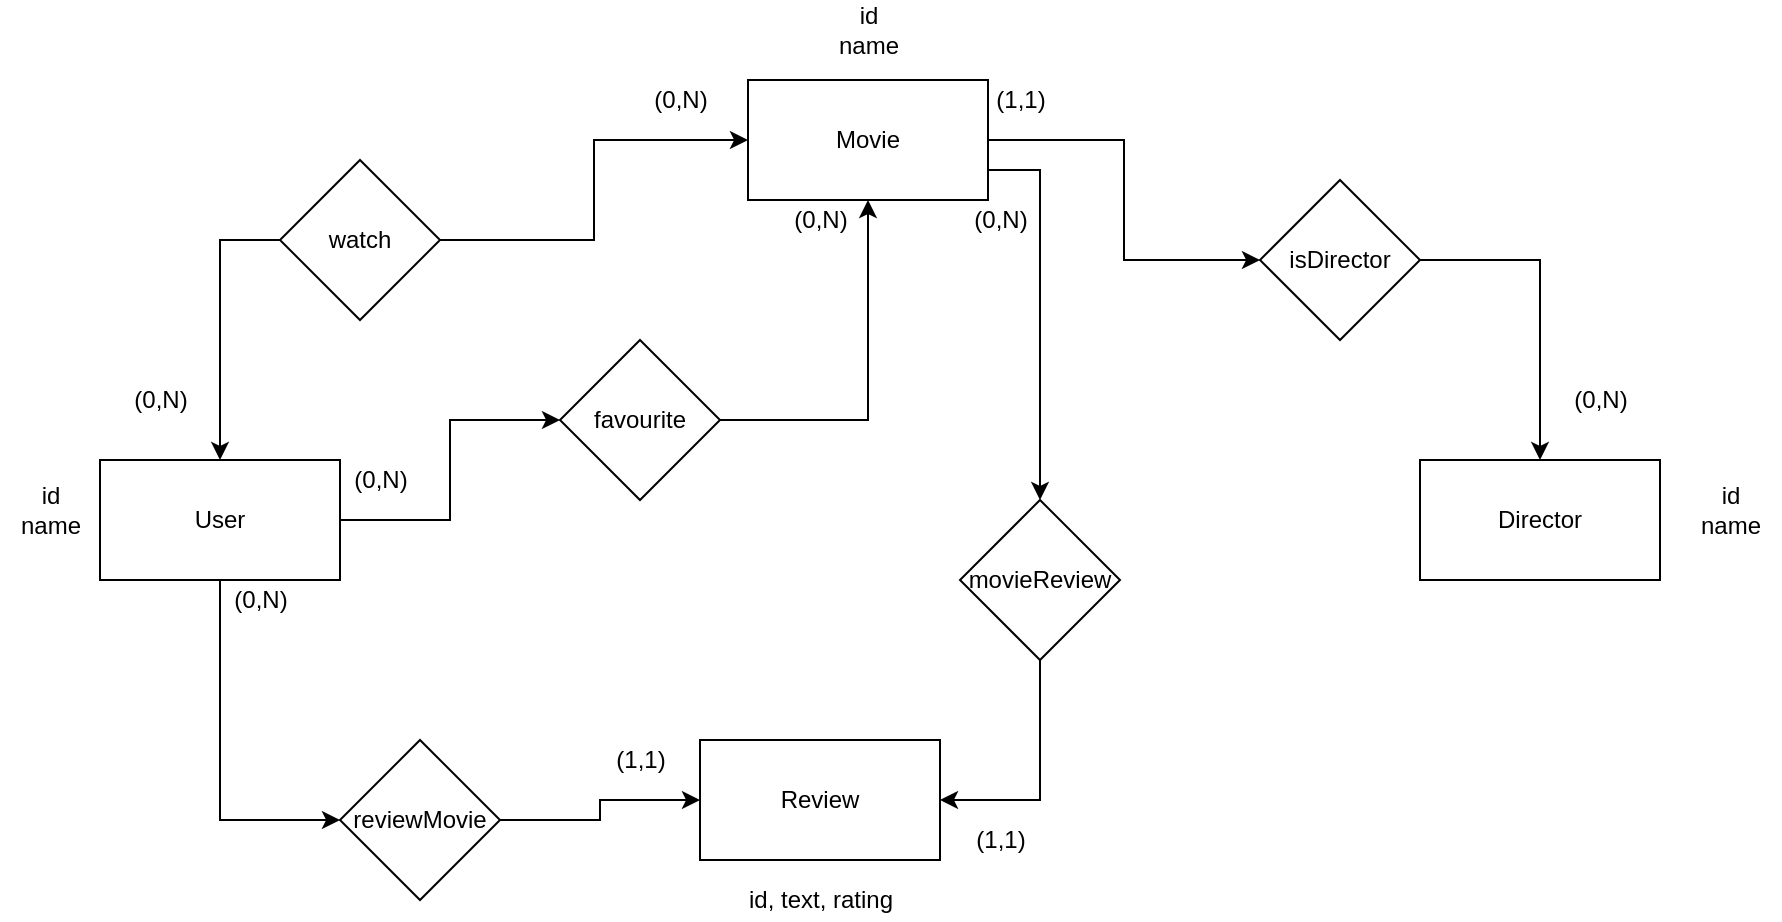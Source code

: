 <mxfile version="14.6.13" type="device"><diagram id="TNw6p3XGE4i5nzgkGj1F" name="Page-1"><mxGraphModel dx="2365" dy="769" grid="1" gridSize="10" guides="1" tooltips="1" connect="1" arrows="1" fold="1" page="1" pageScale="1" pageWidth="827" pageHeight="1169" math="0" shadow="0"><root><mxCell id="0"/><mxCell id="1" parent="0"/><mxCell id="Akwuq-2cojHfvKaUZQ-m-10" style="edgeStyle=orthogonalEdgeStyle;rounded=0;orthogonalLoop=1;jettySize=auto;html=1;exitX=1;exitY=0.5;exitDx=0;exitDy=0;entryX=0;entryY=0.5;entryDx=0;entryDy=0;" edge="1" parent="1" source="Akwuq-2cojHfvKaUZQ-m-1" target="Akwuq-2cojHfvKaUZQ-m-9"><mxGeometry relative="1" as="geometry"/></mxCell><mxCell id="Akwuq-2cojHfvKaUZQ-m-24" style="edgeStyle=orthogonalEdgeStyle;rounded=0;orthogonalLoop=1;jettySize=auto;html=1;exitX=1;exitY=0.75;exitDx=0;exitDy=0;" edge="1" parent="1" source="Akwuq-2cojHfvKaUZQ-m-1" target="Akwuq-2cojHfvKaUZQ-m-23"><mxGeometry relative="1" as="geometry"/></mxCell><mxCell id="Akwuq-2cojHfvKaUZQ-m-1" value="Movie" style="rounded=0;whiteSpace=wrap;html=1;" vertex="1" parent="1"><mxGeometry x="354" y="60" width="120" height="60" as="geometry"/></mxCell><mxCell id="Akwuq-2cojHfvKaUZQ-m-15" style="edgeStyle=orthogonalEdgeStyle;rounded=0;orthogonalLoop=1;jettySize=auto;html=1;exitX=1;exitY=0.5;exitDx=0;exitDy=0;entryX=0;entryY=0.5;entryDx=0;entryDy=0;" edge="1" parent="1" source="Akwuq-2cojHfvKaUZQ-m-2" target="Akwuq-2cojHfvKaUZQ-m-14"><mxGeometry relative="1" as="geometry"/></mxCell><mxCell id="Akwuq-2cojHfvKaUZQ-m-21" style="edgeStyle=orthogonalEdgeStyle;rounded=0;orthogonalLoop=1;jettySize=auto;html=1;exitX=0.5;exitY=1;exitDx=0;exitDy=0;entryX=0;entryY=0.5;entryDx=0;entryDy=0;" edge="1" parent="1" source="Akwuq-2cojHfvKaUZQ-m-2" target="Akwuq-2cojHfvKaUZQ-m-20"><mxGeometry relative="1" as="geometry"/></mxCell><mxCell id="Akwuq-2cojHfvKaUZQ-m-2" value="User" style="rounded=0;whiteSpace=wrap;html=1;" vertex="1" parent="1"><mxGeometry x="30" y="250" width="120" height="60" as="geometry"/></mxCell><mxCell id="Akwuq-2cojHfvKaUZQ-m-3" value="Director" style="rounded=0;whiteSpace=wrap;html=1;" vertex="1" parent="1"><mxGeometry x="690" y="250" width="120" height="60" as="geometry"/></mxCell><mxCell id="Akwuq-2cojHfvKaUZQ-m-5" style="edgeStyle=orthogonalEdgeStyle;rounded=0;orthogonalLoop=1;jettySize=auto;html=1;exitX=0;exitY=0.5;exitDx=0;exitDy=0;entryX=0.5;entryY=0;entryDx=0;entryDy=0;" edge="1" parent="1" source="Akwuq-2cojHfvKaUZQ-m-4" target="Akwuq-2cojHfvKaUZQ-m-2"><mxGeometry relative="1" as="geometry"/></mxCell><mxCell id="Akwuq-2cojHfvKaUZQ-m-6" style="edgeStyle=orthogonalEdgeStyle;rounded=0;orthogonalLoop=1;jettySize=auto;html=1;exitX=1;exitY=0.5;exitDx=0;exitDy=0;" edge="1" parent="1" source="Akwuq-2cojHfvKaUZQ-m-4" target="Akwuq-2cojHfvKaUZQ-m-1"><mxGeometry relative="1" as="geometry"/></mxCell><mxCell id="Akwuq-2cojHfvKaUZQ-m-4" value="watch" style="rhombus;whiteSpace=wrap;html=1;" vertex="1" parent="1"><mxGeometry x="120" y="100" width="80" height="80" as="geometry"/></mxCell><mxCell id="Akwuq-2cojHfvKaUZQ-m-7" value="(0,N)" style="text;html=1;align=center;verticalAlign=middle;resizable=0;points=[];autosize=1;strokeColor=none;" vertex="1" parent="1"><mxGeometry x="40" y="210" width="40" height="20" as="geometry"/></mxCell><mxCell id="Akwuq-2cojHfvKaUZQ-m-8" value="(0,N)" style="text;html=1;align=center;verticalAlign=middle;resizable=0;points=[];autosize=1;strokeColor=none;" vertex="1" parent="1"><mxGeometry x="300" y="60" width="40" height="20" as="geometry"/></mxCell><mxCell id="Akwuq-2cojHfvKaUZQ-m-11" style="edgeStyle=orthogonalEdgeStyle;rounded=0;orthogonalLoop=1;jettySize=auto;html=1;exitX=1;exitY=0.5;exitDx=0;exitDy=0;" edge="1" parent="1" source="Akwuq-2cojHfvKaUZQ-m-9" target="Akwuq-2cojHfvKaUZQ-m-3"><mxGeometry relative="1" as="geometry"/></mxCell><mxCell id="Akwuq-2cojHfvKaUZQ-m-9" value="isDirector" style="rhombus;whiteSpace=wrap;html=1;" vertex="1" parent="1"><mxGeometry x="610" y="110" width="80" height="80" as="geometry"/></mxCell><mxCell id="Akwuq-2cojHfvKaUZQ-m-12" value="(1,1)" style="text;html=1;align=center;verticalAlign=middle;resizable=0;points=[];autosize=1;strokeColor=none;" vertex="1" parent="1"><mxGeometry x="470" y="60" width="40" height="20" as="geometry"/></mxCell><mxCell id="Akwuq-2cojHfvKaUZQ-m-13" value="(0,N)" style="text;html=1;align=center;verticalAlign=middle;resizable=0;points=[];autosize=1;strokeColor=none;" vertex="1" parent="1"><mxGeometry x="760" y="210" width="40" height="20" as="geometry"/></mxCell><mxCell id="Akwuq-2cojHfvKaUZQ-m-16" style="edgeStyle=orthogonalEdgeStyle;rounded=0;orthogonalLoop=1;jettySize=auto;html=1;exitX=1;exitY=0.5;exitDx=0;exitDy=0;" edge="1" parent="1" source="Akwuq-2cojHfvKaUZQ-m-14" target="Akwuq-2cojHfvKaUZQ-m-1"><mxGeometry relative="1" as="geometry"/></mxCell><mxCell id="Akwuq-2cojHfvKaUZQ-m-14" value="favourite" style="rhombus;whiteSpace=wrap;html=1;" vertex="1" parent="1"><mxGeometry x="260" y="190" width="80" height="80" as="geometry"/></mxCell><mxCell id="Akwuq-2cojHfvKaUZQ-m-17" value="(0,N)" style="text;html=1;align=center;verticalAlign=middle;resizable=0;points=[];autosize=1;strokeColor=none;" vertex="1" parent="1"><mxGeometry x="150" y="250" width="40" height="20" as="geometry"/></mxCell><mxCell id="Akwuq-2cojHfvKaUZQ-m-18" value="(0,N)" style="text;html=1;align=center;verticalAlign=middle;resizable=0;points=[];autosize=1;strokeColor=none;" vertex="1" parent="1"><mxGeometry x="370" y="120" width="40" height="20" as="geometry"/></mxCell><mxCell id="Akwuq-2cojHfvKaUZQ-m-19" value="Review" style="rounded=0;whiteSpace=wrap;html=1;" vertex="1" parent="1"><mxGeometry x="330" y="390" width="120" height="60" as="geometry"/></mxCell><mxCell id="Akwuq-2cojHfvKaUZQ-m-22" style="edgeStyle=orthogonalEdgeStyle;rounded=0;orthogonalLoop=1;jettySize=auto;html=1;exitX=1;exitY=0.5;exitDx=0;exitDy=0;" edge="1" parent="1" source="Akwuq-2cojHfvKaUZQ-m-20" target="Akwuq-2cojHfvKaUZQ-m-19"><mxGeometry relative="1" as="geometry"/></mxCell><mxCell id="Akwuq-2cojHfvKaUZQ-m-20" value="reviewMovie" style="rhombus;whiteSpace=wrap;html=1;" vertex="1" parent="1"><mxGeometry x="150" y="390" width="80" height="80" as="geometry"/></mxCell><mxCell id="Akwuq-2cojHfvKaUZQ-m-25" style="edgeStyle=orthogonalEdgeStyle;rounded=0;orthogonalLoop=1;jettySize=auto;html=1;exitX=0.5;exitY=1;exitDx=0;exitDy=0;entryX=1;entryY=0.5;entryDx=0;entryDy=0;" edge="1" parent="1" source="Akwuq-2cojHfvKaUZQ-m-23" target="Akwuq-2cojHfvKaUZQ-m-19"><mxGeometry relative="1" as="geometry"/></mxCell><mxCell id="Akwuq-2cojHfvKaUZQ-m-23" value="movieReview" style="rhombus;whiteSpace=wrap;html=1;" vertex="1" parent="1"><mxGeometry x="460" y="270" width="80" height="80" as="geometry"/></mxCell><mxCell id="Akwuq-2cojHfvKaUZQ-m-26" value="(0,N)" style="text;html=1;align=center;verticalAlign=middle;resizable=0;points=[];autosize=1;strokeColor=none;" vertex="1" parent="1"><mxGeometry x="90" y="310" width="40" height="20" as="geometry"/></mxCell><mxCell id="Akwuq-2cojHfvKaUZQ-m-27" value="(1,1)" style="text;html=1;align=center;verticalAlign=middle;resizable=0;points=[];autosize=1;strokeColor=none;" vertex="1" parent="1"><mxGeometry x="280" y="390" width="40" height="20" as="geometry"/></mxCell><mxCell id="Akwuq-2cojHfvKaUZQ-m-28" value="(0,N)" style="text;html=1;align=center;verticalAlign=middle;resizable=0;points=[];autosize=1;strokeColor=none;" vertex="1" parent="1"><mxGeometry x="460" y="120" width="40" height="20" as="geometry"/></mxCell><mxCell id="Akwuq-2cojHfvKaUZQ-m-29" value="(1,1)" style="text;html=1;align=center;verticalAlign=middle;resizable=0;points=[];autosize=1;strokeColor=none;" vertex="1" parent="1"><mxGeometry x="460" y="430" width="40" height="20" as="geometry"/></mxCell><mxCell id="Akwuq-2cojHfvKaUZQ-m-30" value="id, text, rating" style="text;html=1;align=center;verticalAlign=middle;resizable=0;points=[];autosize=1;strokeColor=none;" vertex="1" parent="1"><mxGeometry x="345" y="460" width="90" height="20" as="geometry"/></mxCell><mxCell id="Akwuq-2cojHfvKaUZQ-m-31" value="id&lt;br&gt;name" style="text;html=1;align=center;verticalAlign=middle;resizable=0;points=[];autosize=1;strokeColor=none;" vertex="1" parent="1"><mxGeometry x="-20" y="260" width="50" height="30" as="geometry"/></mxCell><mxCell id="Akwuq-2cojHfvKaUZQ-m-32" value="id&lt;br&gt;name" style="text;html=1;align=center;verticalAlign=middle;resizable=0;points=[];autosize=1;strokeColor=none;" vertex="1" parent="1"><mxGeometry x="389" y="20" width="50" height="30" as="geometry"/></mxCell><mxCell id="Akwuq-2cojHfvKaUZQ-m-33" value="id&lt;br&gt;name" style="text;html=1;align=center;verticalAlign=middle;resizable=0;points=[];autosize=1;strokeColor=none;" vertex="1" parent="1"><mxGeometry x="820" y="260" width="50" height="30" as="geometry"/></mxCell></root></mxGraphModel></diagram></mxfile>